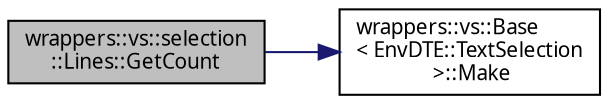 digraph "wrappers::vs::selection::Lines::GetCount"
{
 // INTERACTIVE_SVG=YES
  edge [fontname="Verdana",fontsize="10",labelfontname="Verdana",labelfontsize="10"];
  node [fontname="Verdana",fontsize="10",shape=record];
  rankdir="LR";
  Node1 [label="wrappers::vs::selection\l::Lines::GetCount",height=0.2,width=0.4,color="black", fillcolor="grey75", style="filled", fontcolor="black"];
  Node1 -> Node2 [color="midnightblue",fontsize="10",style="solid",fontname="Verdana"];
  Node2 [label="wrappers::vs::Base\l\< EnvDTE::TextSelection\l \>::Make",height=0.2,width=0.4,color="black", fillcolor="white", style="filled",URL="$classwrappers_1_1vs_1_1_base.html#ae36588f576db9d1dd86e5ae158a165c3",tooltip="Вспомогательная функция для вызова функций Type_t. "];
}
